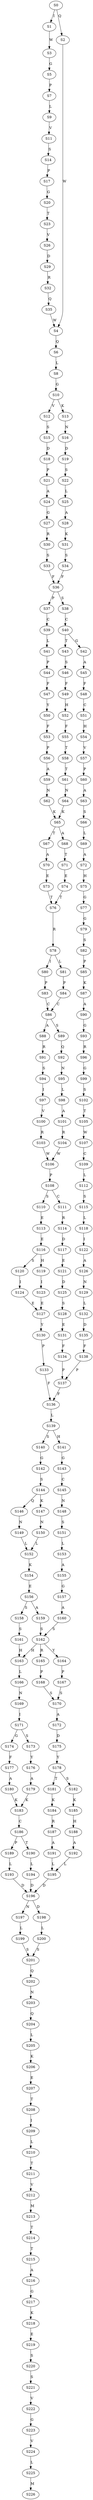 strict digraph  {
	S0 -> S1 [ label = I ];
	S0 -> S2 [ label = Q ];
	S1 -> S3 [ label = W ];
	S2 -> S4 [ label = W ];
	S3 -> S5 [ label = G ];
	S4 -> S6 [ label = Q ];
	S5 -> S7 [ label = P ];
	S6 -> S8 [ label = L ];
	S7 -> S9 [ label = L ];
	S8 -> S10 [ label = G ];
	S9 -> S11 [ label = V ];
	S10 -> S12 [ label = V ];
	S10 -> S13 [ label = K ];
	S11 -> S14 [ label = S ];
	S12 -> S15 [ label = S ];
	S13 -> S16 [ label = N ];
	S14 -> S17 [ label = P ];
	S15 -> S18 [ label = D ];
	S16 -> S19 [ label = D ];
	S17 -> S20 [ label = G ];
	S18 -> S21 [ label = P ];
	S19 -> S22 [ label = S ];
	S20 -> S23 [ label = T ];
	S21 -> S24 [ label = A ];
	S22 -> S25 [ label = L ];
	S23 -> S26 [ label = V ];
	S24 -> S27 [ label = G ];
	S25 -> S28 [ label = A ];
	S26 -> S29 [ label = D ];
	S27 -> S30 [ label = R ];
	S28 -> S31 [ label = K ];
	S29 -> S32 [ label = R ];
	S30 -> S33 [ label = S ];
	S31 -> S34 [ label = S ];
	S32 -> S35 [ label = Q ];
	S33 -> S36 [ label = F ];
	S34 -> S36 [ label = F ];
	S35 -> S4 [ label = W ];
	S36 -> S37 [ label = P ];
	S36 -> S38 [ label = S ];
	S37 -> S39 [ label = C ];
	S38 -> S40 [ label = C ];
	S39 -> S41 [ label = L ];
	S40 -> S42 [ label = G ];
	S40 -> S43 [ label = T ];
	S41 -> S44 [ label = P ];
	S42 -> S45 [ label = A ];
	S43 -> S46 [ label = S ];
	S44 -> S47 [ label = F ];
	S45 -> S48 [ label = F ];
	S46 -> S49 [ label = F ];
	S47 -> S50 [ label = Y ];
	S48 -> S51 [ label = C ];
	S49 -> S52 [ label = H ];
	S50 -> S53 [ label = F ];
	S51 -> S54 [ label = H ];
	S52 -> S55 [ label = F ];
	S53 -> S56 [ label = P ];
	S54 -> S57 [ label = V ];
	S55 -> S58 [ label = T ];
	S56 -> S59 [ label = A ];
	S57 -> S60 [ label = P ];
	S58 -> S61 [ label = T ];
	S59 -> S62 [ label = N ];
	S60 -> S63 [ label = A ];
	S61 -> S64 [ label = N ];
	S62 -> S65 [ label = K ];
	S63 -> S66 [ label = S ];
	S64 -> S65 [ label = K ];
	S65 -> S67 [ label = T ];
	S65 -> S68 [ label = A ];
	S66 -> S69 [ label = L ];
	S67 -> S70 [ label = A ];
	S68 -> S71 [ label = T ];
	S69 -> S72 [ label = A ];
	S70 -> S73 [ label = E ];
	S71 -> S74 [ label = E ];
	S72 -> S75 [ label = H ];
	S73 -> S76 [ label = T ];
	S74 -> S76 [ label = T ];
	S75 -> S77 [ label = G ];
	S76 -> S78 [ label = R ];
	S77 -> S79 [ label = G ];
	S78 -> S80 [ label = I ];
	S78 -> S81 [ label = L ];
	S79 -> S82 [ label = S ];
	S80 -> S83 [ label = P ];
	S81 -> S84 [ label = P ];
	S82 -> S85 [ label = P ];
	S83 -> S86 [ label = C ];
	S84 -> S86 [ label = C ];
	S85 -> S87 [ label = K ];
	S86 -> S88 [ label = A ];
	S86 -> S89 [ label = S ];
	S87 -> S90 [ label = A ];
	S88 -> S91 [ label = R ];
	S89 -> S92 [ label = Q ];
	S90 -> S93 [ label = G ];
	S91 -> S94 [ label = S ];
	S92 -> S95 [ label = N ];
	S93 -> S96 [ label = R ];
	S94 -> S97 [ label = I ];
	S95 -> S98 [ label = L ];
	S96 -> S99 [ label = G ];
	S97 -> S100 [ label = V ];
	S98 -> S101 [ label = A ];
	S99 -> S102 [ label = S ];
	S100 -> S103 [ label = R ];
	S101 -> S104 [ label = R ];
	S102 -> S105 [ label = T ];
	S103 -> S106 [ label = W ];
	S104 -> S106 [ label = W ];
	S105 -> S107 [ label = W ];
	S106 -> S108 [ label = P ];
	S107 -> S109 [ label = C ];
	S108 -> S110 [ label = S ];
	S108 -> S111 [ label = C ];
	S109 -> S112 [ label = L ];
	S110 -> S113 [ label = E ];
	S111 -> S114 [ label = R ];
	S112 -> S115 [ label = S ];
	S113 -> S116 [ label = E ];
	S114 -> S117 [ label = D ];
	S115 -> S118 [ label = L ];
	S116 -> S119 [ label = H ];
	S116 -> S120 [ label = S ];
	S117 -> S121 [ label = E ];
	S118 -> S122 [ label = I ];
	S119 -> S123 [ label = I ];
	S120 -> S124 [ label = I ];
	S121 -> S125 [ label = D ];
	S122 -> S126 [ label = A ];
	S123 -> S127 [ label = E ];
	S124 -> S127 [ label = E ];
	S125 -> S128 [ label = S ];
	S126 -> S129 [ label = N ];
	S127 -> S130 [ label = Y ];
	S128 -> S131 [ label = E ];
	S129 -> S132 [ label = L ];
	S130 -> S133 [ label = P ];
	S131 -> S134 [ label = F ];
	S132 -> S135 [ label = D ];
	S133 -> S136 [ label = F ];
	S134 -> S137 [ label = P ];
	S135 -> S138 [ label = F ];
	S136 -> S139 [ label = L ];
	S137 -> S136 [ label = F ];
	S138 -> S137 [ label = P ];
	S139 -> S140 [ label = S ];
	S139 -> S141 [ label = H ];
	S140 -> S142 [ label = G ];
	S141 -> S143 [ label = G ];
	S142 -> S144 [ label = S ];
	S143 -> S145 [ label = C ];
	S144 -> S146 [ label = Q ];
	S144 -> S147 [ label = K ];
	S145 -> S148 [ label = N ];
	S146 -> S149 [ label = N ];
	S147 -> S150 [ label = N ];
	S148 -> S151 [ label = S ];
	S149 -> S152 [ label = L ];
	S150 -> S152 [ label = L ];
	S151 -> S153 [ label = L ];
	S152 -> S154 [ label = K ];
	S153 -> S155 [ label = A ];
	S154 -> S156 [ label = E ];
	S155 -> S157 [ label = G ];
	S156 -> S158 [ label = S ];
	S156 -> S159 [ label = A ];
	S157 -> S160 [ label = A ];
	S158 -> S161 [ label = S ];
	S159 -> S162 [ label = S ];
	S160 -> S162 [ label = S ];
	S161 -> S163 [ label = H ];
	S162 -> S164 [ label = Y ];
	S162 -> S163 [ label = H ];
	S162 -> S165 [ label = R ];
	S163 -> S166 [ label = L ];
	S164 -> S167 [ label = P ];
	S165 -> S168 [ label = P ];
	S166 -> S169 [ label = N ];
	S167 -> S170 [ label = S ];
	S168 -> S170 [ label = S ];
	S169 -> S171 [ label = I ];
	S170 -> S172 [ label = A ];
	S171 -> S173 [ label = S ];
	S171 -> S174 [ label = G ];
	S172 -> S175 [ label = D ];
	S173 -> S176 [ label = Y ];
	S174 -> S177 [ label = F ];
	S175 -> S178 [ label = Y ];
	S176 -> S179 [ label = A ];
	S177 -> S180 [ label = A ];
	S178 -> S181 [ label = T ];
	S178 -> S182 [ label = S ];
	S179 -> S183 [ label = K ];
	S180 -> S183 [ label = K ];
	S181 -> S184 [ label = K ];
	S182 -> S185 [ label = K ];
	S183 -> S186 [ label = C ];
	S184 -> S187 [ label = R ];
	S185 -> S188 [ label = H ];
	S186 -> S189 [ label = P ];
	S186 -> S190 [ label = T ];
	S187 -> S191 [ label = A ];
	S188 -> S192 [ label = A ];
	S189 -> S193 [ label = L ];
	S190 -> S194 [ label = L ];
	S191 -> S195 [ label = L ];
	S192 -> S195 [ label = L ];
	S193 -> S196 [ label = D ];
	S194 -> S196 [ label = D ];
	S195 -> S196 [ label = D ];
	S196 -> S197 [ label = N ];
	S196 -> S198 [ label = D ];
	S197 -> S199 [ label = L ];
	S198 -> S200 [ label = L ];
	S199 -> S201 [ label = S ];
	S200 -> S201 [ label = S ];
	S201 -> S202 [ label = Q ];
	S202 -> S203 [ label = N ];
	S203 -> S204 [ label = Q ];
	S204 -> S205 [ label = L ];
	S205 -> S206 [ label = K ];
	S206 -> S207 [ label = E ];
	S207 -> S208 [ label = T ];
	S208 -> S209 [ label = I ];
	S209 -> S210 [ label = L ];
	S210 -> S211 [ label = T ];
	S211 -> S212 [ label = V ];
	S212 -> S213 [ label = M ];
	S213 -> S214 [ label = T ];
	S214 -> S215 [ label = T ];
	S215 -> S216 [ label = A ];
	S216 -> S217 [ label = G ];
	S217 -> S218 [ label = K ];
	S218 -> S219 [ label = E ];
	S219 -> S220 [ label = S ];
	S220 -> S221 [ label = S ];
	S221 -> S222 [ label = V ];
	S222 -> S223 [ label = G ];
	S223 -> S224 [ label = V ];
	S224 -> S225 [ label = L ];
	S225 -> S226 [ label = M ];
}
